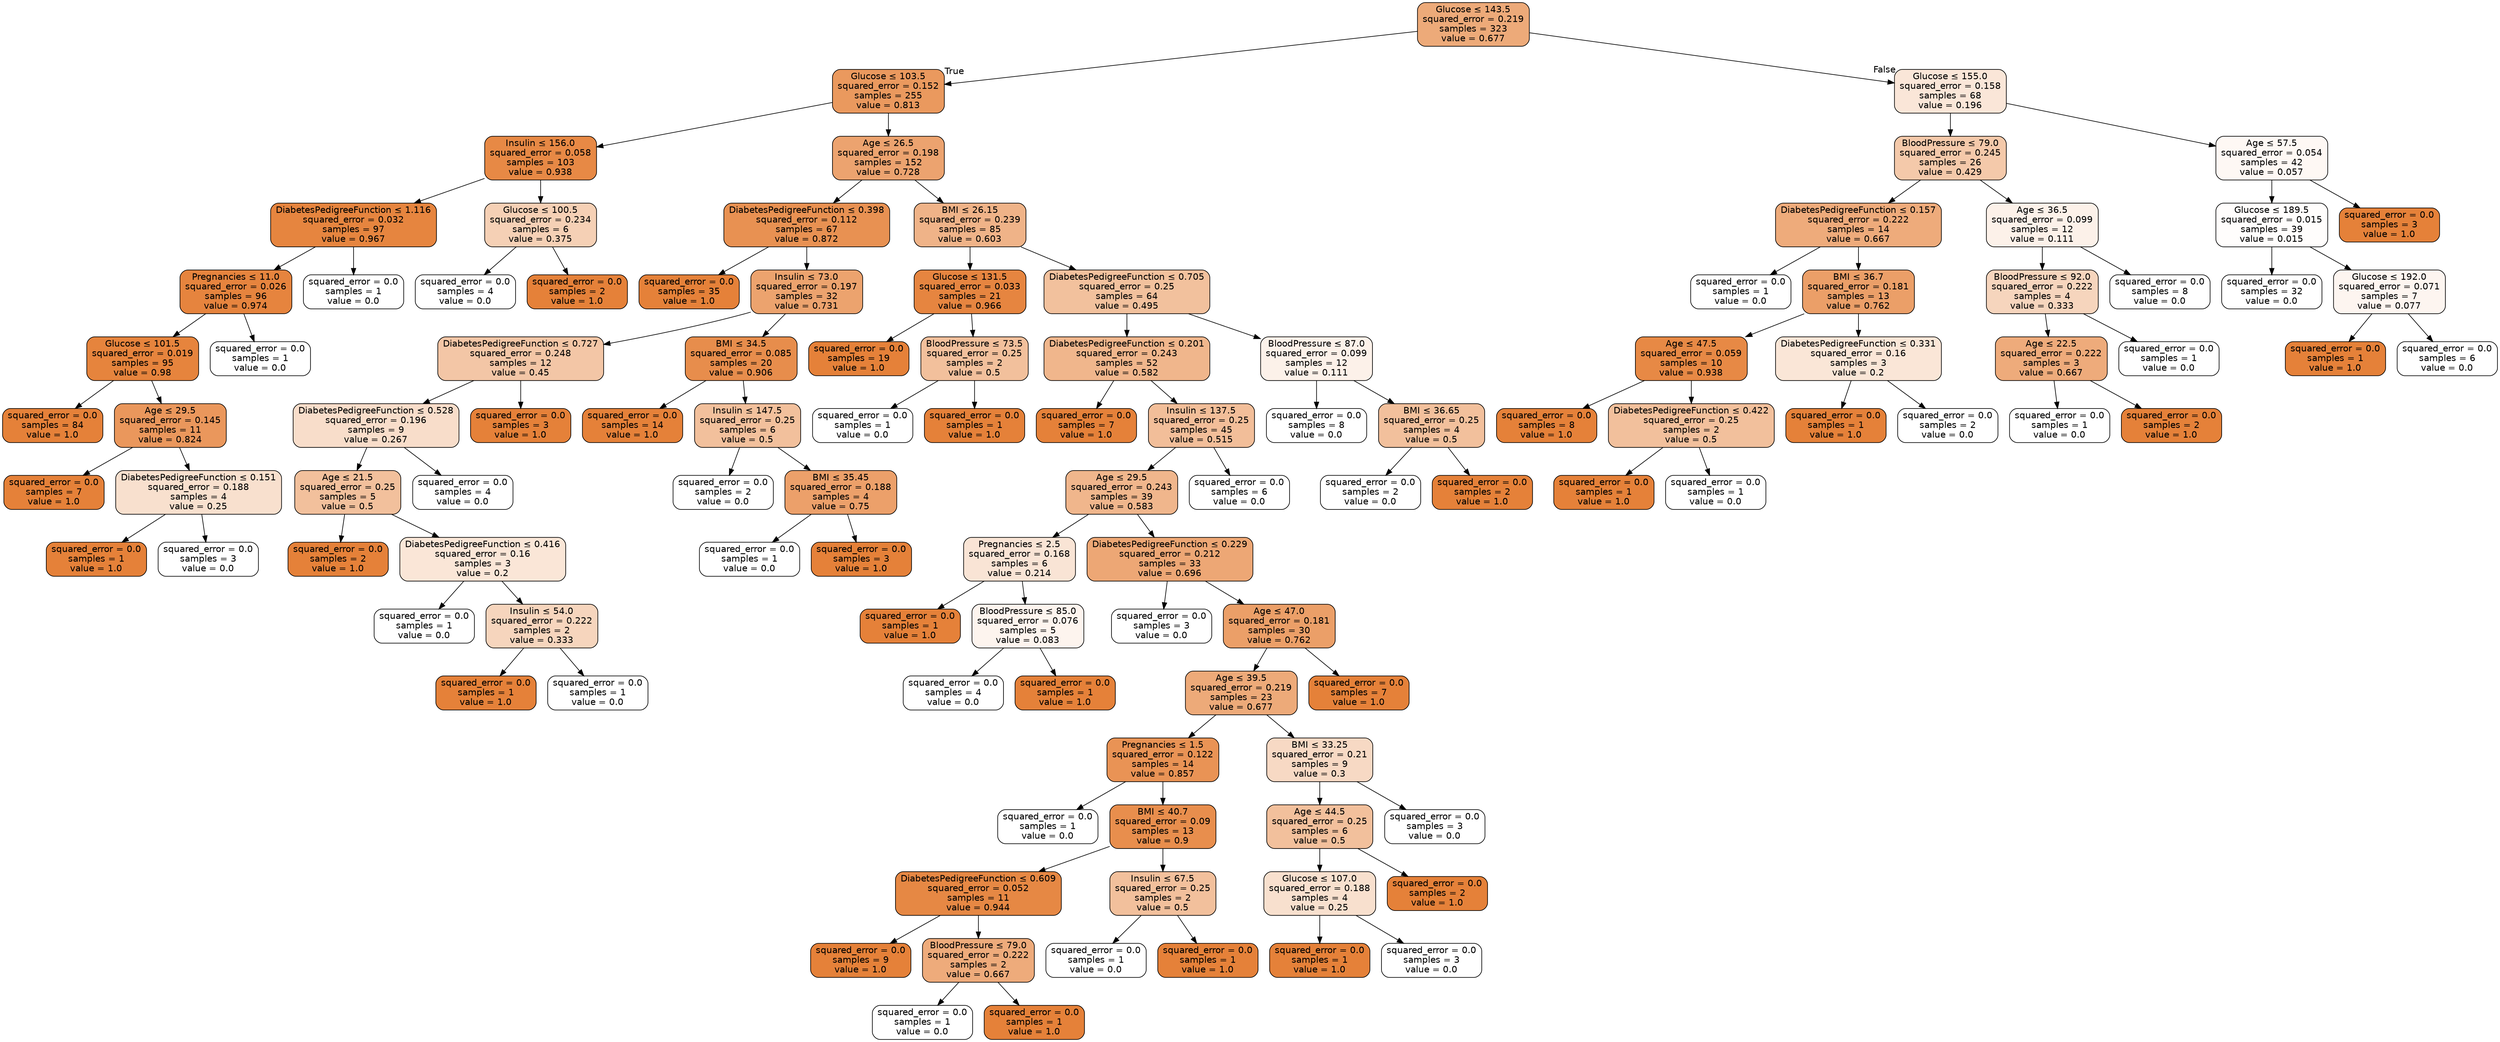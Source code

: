digraph Tree {
node [shape=box, style="filled, rounded", color="black", fontname="helvetica"] ;
edge [fontname="helvetica"] ;
0 [label=<Glucose &le; 143.5<br/>squared_error = 0.219<br/>samples = 323<br/>value = 0.677>, fillcolor="#edaa79"] ;
1 [label=<Glucose &le; 103.5<br/>squared_error = 0.152<br/>samples = 255<br/>value = 0.813>, fillcolor="#ea995e"] ;
0 -> 1 [labeldistance=2.5, labelangle=45, headlabel="True"] ;
2 [label=<Insulin &le; 156.0<br/>squared_error = 0.058<br/>samples = 103<br/>value = 0.938>, fillcolor="#e78945"] ;
1 -> 2 ;
3 [label=<DiabetesPedigreeFunction &le; 1.116<br/>squared_error = 0.032<br/>samples = 97<br/>value = 0.967>, fillcolor="#e6853f"] ;
2 -> 3 ;
4 [label=<Pregnancies &le; 11.0<br/>squared_error = 0.026<br/>samples = 96<br/>value = 0.974>, fillcolor="#e6843e"] ;
3 -> 4 ;
5 [label=<Glucose &le; 101.5<br/>squared_error = 0.019<br/>samples = 95<br/>value = 0.98>, fillcolor="#e6843d"] ;
4 -> 5 ;
6 [label=<squared_error = 0.0<br/>samples = 84<br/>value = 1.0>, fillcolor="#e58139"] ;
5 -> 6 ;
7 [label=<Age &le; 29.5<br/>squared_error = 0.145<br/>samples = 11<br/>value = 0.824>, fillcolor="#ea975c"] ;
5 -> 7 ;
8 [label=<squared_error = 0.0<br/>samples = 7<br/>value = 1.0>, fillcolor="#e58139"] ;
7 -> 8 ;
9 [label=<DiabetesPedigreeFunction &le; 0.151<br/>squared_error = 0.188<br/>samples = 4<br/>value = 0.25>, fillcolor="#f8e0ce"] ;
7 -> 9 ;
10 [label=<squared_error = 0.0<br/>samples = 1<br/>value = 1.0>, fillcolor="#e58139"] ;
9 -> 10 ;
11 [label=<squared_error = 0.0<br/>samples = 3<br/>value = 0.0>, fillcolor="#ffffff"] ;
9 -> 11 ;
12 [label=<squared_error = 0.0<br/>samples = 1<br/>value = 0.0>, fillcolor="#ffffff"] ;
4 -> 12 ;
13 [label=<squared_error = 0.0<br/>samples = 1<br/>value = 0.0>, fillcolor="#ffffff"] ;
3 -> 13 ;
14 [label=<Glucose &le; 100.5<br/>squared_error = 0.234<br/>samples = 6<br/>value = 0.375>, fillcolor="#f5d0b5"] ;
2 -> 14 ;
15 [label=<squared_error = 0.0<br/>samples = 4<br/>value = 0.0>, fillcolor="#ffffff"] ;
14 -> 15 ;
16 [label=<squared_error = 0.0<br/>samples = 2<br/>value = 1.0>, fillcolor="#e58139"] ;
14 -> 16 ;
17 [label=<Age &le; 26.5<br/>squared_error = 0.198<br/>samples = 152<br/>value = 0.728>, fillcolor="#eca36f"] ;
1 -> 17 ;
18 [label=<DiabetesPedigreeFunction &le; 0.398<br/>squared_error = 0.112<br/>samples = 67<br/>value = 0.872>, fillcolor="#e89152"] ;
17 -> 18 ;
19 [label=<squared_error = 0.0<br/>samples = 35<br/>value = 1.0>, fillcolor="#e58139"] ;
18 -> 19 ;
20 [label=<Insulin &le; 73.0<br/>squared_error = 0.197<br/>samples = 32<br/>value = 0.731>, fillcolor="#eca36e"] ;
18 -> 20 ;
21 [label=<DiabetesPedigreeFunction &le; 0.727<br/>squared_error = 0.248<br/>samples = 12<br/>value = 0.45>, fillcolor="#f3c6a6"] ;
20 -> 21 ;
22 [label=<DiabetesPedigreeFunction &le; 0.528<br/>squared_error = 0.196<br/>samples = 9<br/>value = 0.267>, fillcolor="#f8ddca"] ;
21 -> 22 ;
23 [label=<Age &le; 21.5<br/>squared_error = 0.25<br/>samples = 5<br/>value = 0.5>, fillcolor="#f2c09c"] ;
22 -> 23 ;
24 [label=<squared_error = 0.0<br/>samples = 2<br/>value = 1.0>, fillcolor="#e58139"] ;
23 -> 24 ;
25 [label=<DiabetesPedigreeFunction &le; 0.416<br/>squared_error = 0.16<br/>samples = 3<br/>value = 0.2>, fillcolor="#fae6d7"] ;
23 -> 25 ;
26 [label=<squared_error = 0.0<br/>samples = 1<br/>value = 0.0>, fillcolor="#ffffff"] ;
25 -> 26 ;
27 [label=<Insulin &le; 54.0<br/>squared_error = 0.222<br/>samples = 2<br/>value = 0.333>, fillcolor="#f6d5bd"] ;
25 -> 27 ;
28 [label=<squared_error = 0.0<br/>samples = 1<br/>value = 1.0>, fillcolor="#e58139"] ;
27 -> 28 ;
29 [label=<squared_error = 0.0<br/>samples = 1<br/>value = 0.0>, fillcolor="#ffffff"] ;
27 -> 29 ;
30 [label=<squared_error = 0.0<br/>samples = 4<br/>value = 0.0>, fillcolor="#ffffff"] ;
22 -> 30 ;
31 [label=<squared_error = 0.0<br/>samples = 3<br/>value = 1.0>, fillcolor="#e58139"] ;
21 -> 31 ;
32 [label=<BMI &le; 34.5<br/>squared_error = 0.085<br/>samples = 20<br/>value = 0.906>, fillcolor="#e78d4c"] ;
20 -> 32 ;
33 [label=<squared_error = 0.0<br/>samples = 14<br/>value = 1.0>, fillcolor="#e58139"] ;
32 -> 33 ;
34 [label=<Insulin &le; 147.5<br/>squared_error = 0.25<br/>samples = 6<br/>value = 0.5>, fillcolor="#f2c09c"] ;
32 -> 34 ;
35 [label=<squared_error = 0.0<br/>samples = 2<br/>value = 0.0>, fillcolor="#ffffff"] ;
34 -> 35 ;
36 [label=<BMI &le; 35.45<br/>squared_error = 0.188<br/>samples = 4<br/>value = 0.75>, fillcolor="#eca06a"] ;
34 -> 36 ;
37 [label=<squared_error = 0.0<br/>samples = 1<br/>value = 0.0>, fillcolor="#ffffff"] ;
36 -> 37 ;
38 [label=<squared_error = 0.0<br/>samples = 3<br/>value = 1.0>, fillcolor="#e58139"] ;
36 -> 38 ;
39 [label=<BMI &le; 26.15<br/>squared_error = 0.239<br/>samples = 85<br/>value = 0.603>, fillcolor="#efb388"] ;
17 -> 39 ;
40 [label=<Glucose &le; 131.5<br/>squared_error = 0.033<br/>samples = 21<br/>value = 0.966>, fillcolor="#e68540"] ;
39 -> 40 ;
41 [label=<squared_error = 0.0<br/>samples = 19<br/>value = 1.0>, fillcolor="#e58139"] ;
40 -> 41 ;
42 [label=<BloodPressure &le; 73.5<br/>squared_error = 0.25<br/>samples = 2<br/>value = 0.5>, fillcolor="#f2c09c"] ;
40 -> 42 ;
43 [label=<squared_error = 0.0<br/>samples = 1<br/>value = 0.0>, fillcolor="#ffffff"] ;
42 -> 43 ;
44 [label=<squared_error = 0.0<br/>samples = 1<br/>value = 1.0>, fillcolor="#e58139"] ;
42 -> 44 ;
45 [label=<DiabetesPedigreeFunction &le; 0.705<br/>squared_error = 0.25<br/>samples = 64<br/>value = 0.495>, fillcolor="#f2c19d"] ;
39 -> 45 ;
46 [label=<DiabetesPedigreeFunction &le; 0.201<br/>squared_error = 0.243<br/>samples = 52<br/>value = 0.582>, fillcolor="#f0b68c"] ;
45 -> 46 ;
47 [label=<squared_error = 0.0<br/>samples = 7<br/>value = 1.0>, fillcolor="#e58139"] ;
46 -> 47 ;
48 [label=<Insulin &le; 137.5<br/>squared_error = 0.25<br/>samples = 45<br/>value = 0.515>, fillcolor="#f2be99"] ;
46 -> 48 ;
49 [label=<Age &le; 29.5<br/>squared_error = 0.243<br/>samples = 39<br/>value = 0.583>, fillcolor="#f0b68c"] ;
48 -> 49 ;
50 [label=<Pregnancies &le; 2.5<br/>squared_error = 0.168<br/>samples = 6<br/>value = 0.214>, fillcolor="#f9e4d5"] ;
49 -> 50 ;
51 [label=<squared_error = 0.0<br/>samples = 1<br/>value = 1.0>, fillcolor="#e58139"] ;
50 -> 51 ;
52 [label=<BloodPressure &le; 85.0<br/>squared_error = 0.076<br/>samples = 5<br/>value = 0.083>, fillcolor="#fdf4ee"] ;
50 -> 52 ;
53 [label=<squared_error = 0.0<br/>samples = 4<br/>value = 0.0>, fillcolor="#ffffff"] ;
52 -> 53 ;
54 [label=<squared_error = 0.0<br/>samples = 1<br/>value = 1.0>, fillcolor="#e58139"] ;
52 -> 54 ;
55 [label=<DiabetesPedigreeFunction &le; 0.229<br/>squared_error = 0.212<br/>samples = 33<br/>value = 0.696>, fillcolor="#eda775"] ;
49 -> 55 ;
56 [label=<squared_error = 0.0<br/>samples = 3<br/>value = 0.0>, fillcolor="#ffffff"] ;
55 -> 56 ;
57 [label=<Age &le; 47.0<br/>squared_error = 0.181<br/>samples = 30<br/>value = 0.762>, fillcolor="#eb9f68"] ;
55 -> 57 ;
58 [label=<Age &le; 39.5<br/>squared_error = 0.219<br/>samples = 23<br/>value = 0.677>, fillcolor="#edaa79"] ;
57 -> 58 ;
59 [label=<Pregnancies &le; 1.5<br/>squared_error = 0.122<br/>samples = 14<br/>value = 0.857>, fillcolor="#e99355"] ;
58 -> 59 ;
60 [label=<squared_error = 0.0<br/>samples = 1<br/>value = 0.0>, fillcolor="#ffffff"] ;
59 -> 60 ;
61 [label=<BMI &le; 40.7<br/>squared_error = 0.09<br/>samples = 13<br/>value = 0.9>, fillcolor="#e88e4d"] ;
59 -> 61 ;
62 [label=<DiabetesPedigreeFunction &le; 0.609<br/>squared_error = 0.052<br/>samples = 11<br/>value = 0.944>, fillcolor="#e68844"] ;
61 -> 62 ;
63 [label=<squared_error = 0.0<br/>samples = 9<br/>value = 1.0>, fillcolor="#e58139"] ;
62 -> 63 ;
64 [label=<BloodPressure &le; 79.0<br/>squared_error = 0.222<br/>samples = 2<br/>value = 0.667>, fillcolor="#eeab7b"] ;
62 -> 64 ;
65 [label=<squared_error = 0.0<br/>samples = 1<br/>value = 0.0>, fillcolor="#ffffff"] ;
64 -> 65 ;
66 [label=<squared_error = 0.0<br/>samples = 1<br/>value = 1.0>, fillcolor="#e58139"] ;
64 -> 66 ;
67 [label=<Insulin &le; 67.5<br/>squared_error = 0.25<br/>samples = 2<br/>value = 0.5>, fillcolor="#f2c09c"] ;
61 -> 67 ;
68 [label=<squared_error = 0.0<br/>samples = 1<br/>value = 0.0>, fillcolor="#ffffff"] ;
67 -> 68 ;
69 [label=<squared_error = 0.0<br/>samples = 1<br/>value = 1.0>, fillcolor="#e58139"] ;
67 -> 69 ;
70 [label=<BMI &le; 33.25<br/>squared_error = 0.21<br/>samples = 9<br/>value = 0.3>, fillcolor="#f7d9c4"] ;
58 -> 70 ;
71 [label=<Age &le; 44.5<br/>squared_error = 0.25<br/>samples = 6<br/>value = 0.5>, fillcolor="#f2c09c"] ;
70 -> 71 ;
72 [label=<Glucose &le; 107.0<br/>squared_error = 0.188<br/>samples = 4<br/>value = 0.25>, fillcolor="#f8e0ce"] ;
71 -> 72 ;
73 [label=<squared_error = 0.0<br/>samples = 1<br/>value = 1.0>, fillcolor="#e58139"] ;
72 -> 73 ;
74 [label=<squared_error = 0.0<br/>samples = 3<br/>value = 0.0>, fillcolor="#ffffff"] ;
72 -> 74 ;
75 [label=<squared_error = 0.0<br/>samples = 2<br/>value = 1.0>, fillcolor="#e58139"] ;
71 -> 75 ;
76 [label=<squared_error = 0.0<br/>samples = 3<br/>value = 0.0>, fillcolor="#ffffff"] ;
70 -> 76 ;
77 [label=<squared_error = 0.0<br/>samples = 7<br/>value = 1.0>, fillcolor="#e58139"] ;
57 -> 77 ;
78 [label=<squared_error = 0.0<br/>samples = 6<br/>value = 0.0>, fillcolor="#ffffff"] ;
48 -> 78 ;
79 [label=<BloodPressure &le; 87.0<br/>squared_error = 0.099<br/>samples = 12<br/>value = 0.111>, fillcolor="#fcf1e9"] ;
45 -> 79 ;
80 [label=<squared_error = 0.0<br/>samples = 8<br/>value = 0.0>, fillcolor="#ffffff"] ;
79 -> 80 ;
81 [label=<BMI &le; 36.65<br/>squared_error = 0.25<br/>samples = 4<br/>value = 0.5>, fillcolor="#f2c09c"] ;
79 -> 81 ;
82 [label=<squared_error = 0.0<br/>samples = 2<br/>value = 0.0>, fillcolor="#ffffff"] ;
81 -> 82 ;
83 [label=<squared_error = 0.0<br/>samples = 2<br/>value = 1.0>, fillcolor="#e58139"] ;
81 -> 83 ;
84 [label=<Glucose &le; 155.0<br/>squared_error = 0.158<br/>samples = 68<br/>value = 0.196>, fillcolor="#fae6d8"] ;
0 -> 84 [labeldistance=2.5, labelangle=-45, headlabel="False"] ;
85 [label=<BloodPressure &le; 79.0<br/>squared_error = 0.245<br/>samples = 26<br/>value = 0.429>, fillcolor="#f4c9aa"] ;
84 -> 85 ;
86 [label=<DiabetesPedigreeFunction &le; 0.157<br/>squared_error = 0.222<br/>samples = 14<br/>value = 0.667>, fillcolor="#eeab7b"] ;
85 -> 86 ;
87 [label=<squared_error = 0.0<br/>samples = 1<br/>value = 0.0>, fillcolor="#ffffff"] ;
86 -> 87 ;
88 [label=<BMI &le; 36.7<br/>squared_error = 0.181<br/>samples = 13<br/>value = 0.762>, fillcolor="#eb9f68"] ;
86 -> 88 ;
89 [label=<Age &le; 47.5<br/>squared_error = 0.059<br/>samples = 10<br/>value = 0.938>, fillcolor="#e78945"] ;
88 -> 89 ;
90 [label=<squared_error = 0.0<br/>samples = 8<br/>value = 1.0>, fillcolor="#e58139"] ;
89 -> 90 ;
91 [label=<DiabetesPedigreeFunction &le; 0.422<br/>squared_error = 0.25<br/>samples = 2<br/>value = 0.5>, fillcolor="#f2c09c"] ;
89 -> 91 ;
92 [label=<squared_error = 0.0<br/>samples = 1<br/>value = 1.0>, fillcolor="#e58139"] ;
91 -> 92 ;
93 [label=<squared_error = 0.0<br/>samples = 1<br/>value = 0.0>, fillcolor="#ffffff"] ;
91 -> 93 ;
94 [label=<DiabetesPedigreeFunction &le; 0.331<br/>squared_error = 0.16<br/>samples = 3<br/>value = 0.2>, fillcolor="#fae6d7"] ;
88 -> 94 ;
95 [label=<squared_error = 0.0<br/>samples = 1<br/>value = 1.0>, fillcolor="#e58139"] ;
94 -> 95 ;
96 [label=<squared_error = 0.0<br/>samples = 2<br/>value = 0.0>, fillcolor="#ffffff"] ;
94 -> 96 ;
97 [label=<Age &le; 36.5<br/>squared_error = 0.099<br/>samples = 12<br/>value = 0.111>, fillcolor="#fcf1e9"] ;
85 -> 97 ;
98 [label=<BloodPressure &le; 92.0<br/>squared_error = 0.222<br/>samples = 4<br/>value = 0.333>, fillcolor="#f6d5bd"] ;
97 -> 98 ;
99 [label=<Age &le; 22.5<br/>squared_error = 0.222<br/>samples = 3<br/>value = 0.667>, fillcolor="#eeab7b"] ;
98 -> 99 ;
100 [label=<squared_error = 0.0<br/>samples = 1<br/>value = 0.0>, fillcolor="#ffffff"] ;
99 -> 100 ;
101 [label=<squared_error = 0.0<br/>samples = 2<br/>value = 1.0>, fillcolor="#e58139"] ;
99 -> 101 ;
102 [label=<squared_error = 0.0<br/>samples = 1<br/>value = 0.0>, fillcolor="#ffffff"] ;
98 -> 102 ;
103 [label=<squared_error = 0.0<br/>samples = 8<br/>value = 0.0>, fillcolor="#ffffff"] ;
97 -> 103 ;
104 [label=<Age &le; 57.5<br/>squared_error = 0.054<br/>samples = 42<br/>value = 0.057>, fillcolor="#fef8f4"] ;
84 -> 104 ;
105 [label=<Glucose &le; 189.5<br/>squared_error = 0.015<br/>samples = 39<br/>value = 0.015>, fillcolor="#fffdfc"] ;
104 -> 105 ;
106 [label=<squared_error = 0.0<br/>samples = 32<br/>value = 0.0>, fillcolor="#ffffff"] ;
105 -> 106 ;
107 [label=<Glucose &le; 192.0<br/>squared_error = 0.071<br/>samples = 7<br/>value = 0.077>, fillcolor="#fdf5f0"] ;
105 -> 107 ;
108 [label=<squared_error = 0.0<br/>samples = 1<br/>value = 1.0>, fillcolor="#e58139"] ;
107 -> 108 ;
109 [label=<squared_error = 0.0<br/>samples = 6<br/>value = 0.0>, fillcolor="#ffffff"] ;
107 -> 109 ;
110 [label=<squared_error = 0.0<br/>samples = 3<br/>value = 1.0>, fillcolor="#e58139"] ;
104 -> 110 ;
}